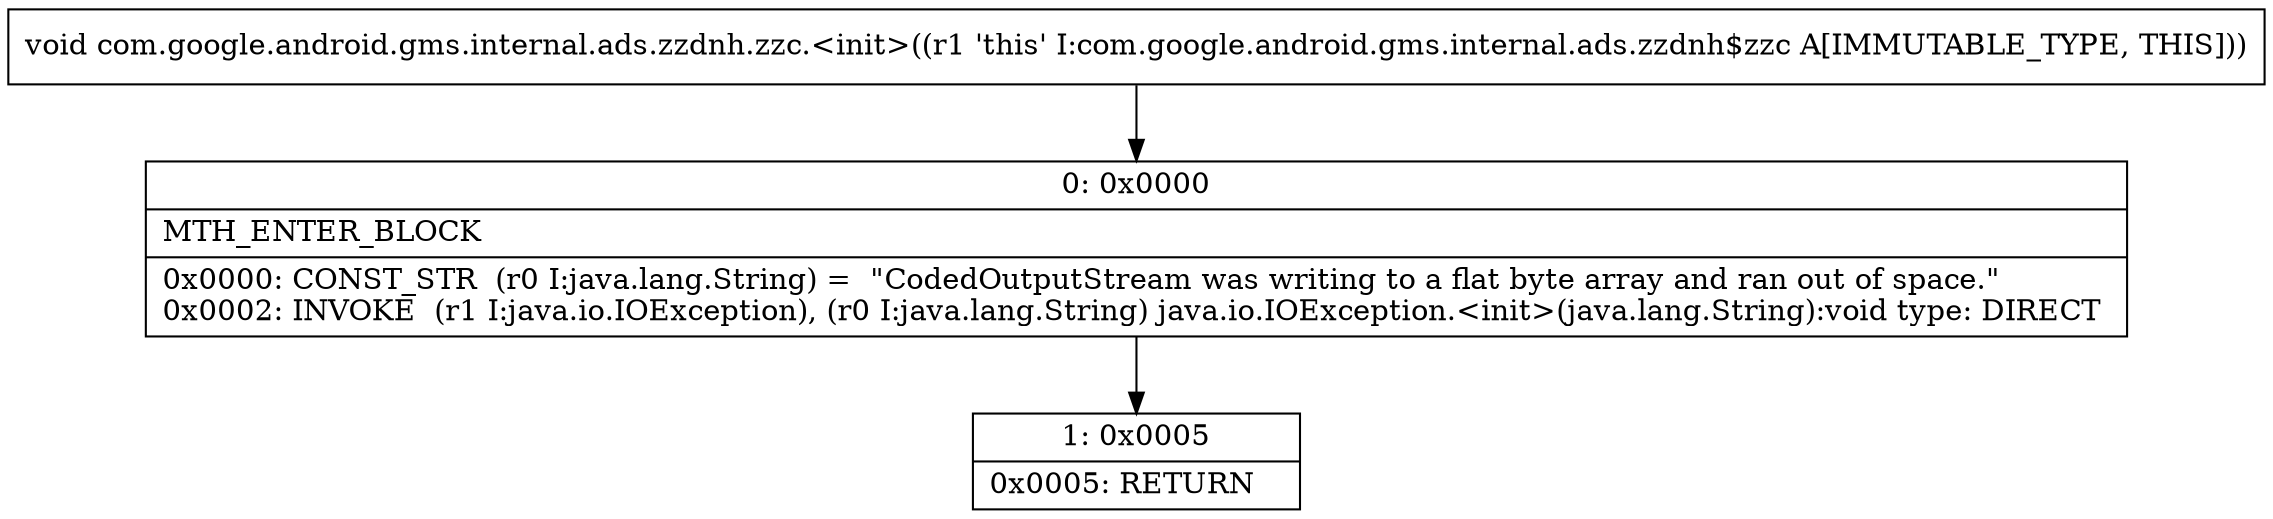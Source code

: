 digraph "CFG forcom.google.android.gms.internal.ads.zzdnh.zzc.\<init\>()V" {
Node_0 [shape=record,label="{0\:\ 0x0000|MTH_ENTER_BLOCK\l|0x0000: CONST_STR  (r0 I:java.lang.String) =  \"CodedOutputStream was writing to a flat byte array and ran out of space.\" \l0x0002: INVOKE  (r1 I:java.io.IOException), (r0 I:java.lang.String) java.io.IOException.\<init\>(java.lang.String):void type: DIRECT \l}"];
Node_1 [shape=record,label="{1\:\ 0x0005|0x0005: RETURN   \l}"];
MethodNode[shape=record,label="{void com.google.android.gms.internal.ads.zzdnh.zzc.\<init\>((r1 'this' I:com.google.android.gms.internal.ads.zzdnh$zzc A[IMMUTABLE_TYPE, THIS])) }"];
MethodNode -> Node_0;
Node_0 -> Node_1;
}

